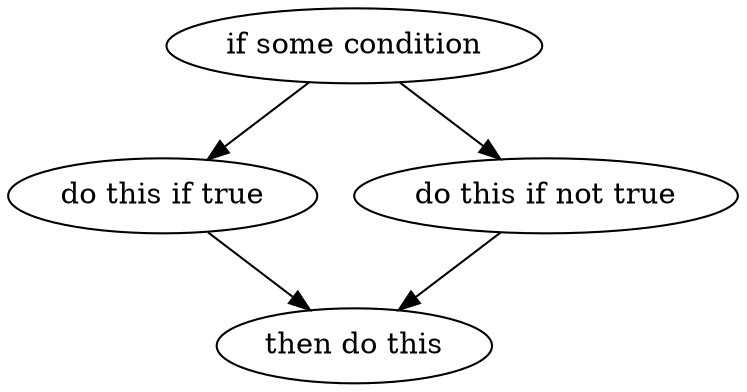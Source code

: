 digraph if_else{
	a -> b;
	a -> c;
	b -> d;
	c -> d;
	a[label="if some condition"];
	b[label="do this if true"];
	c[label="do this if not true"];
	d[label="then do this"];
}

